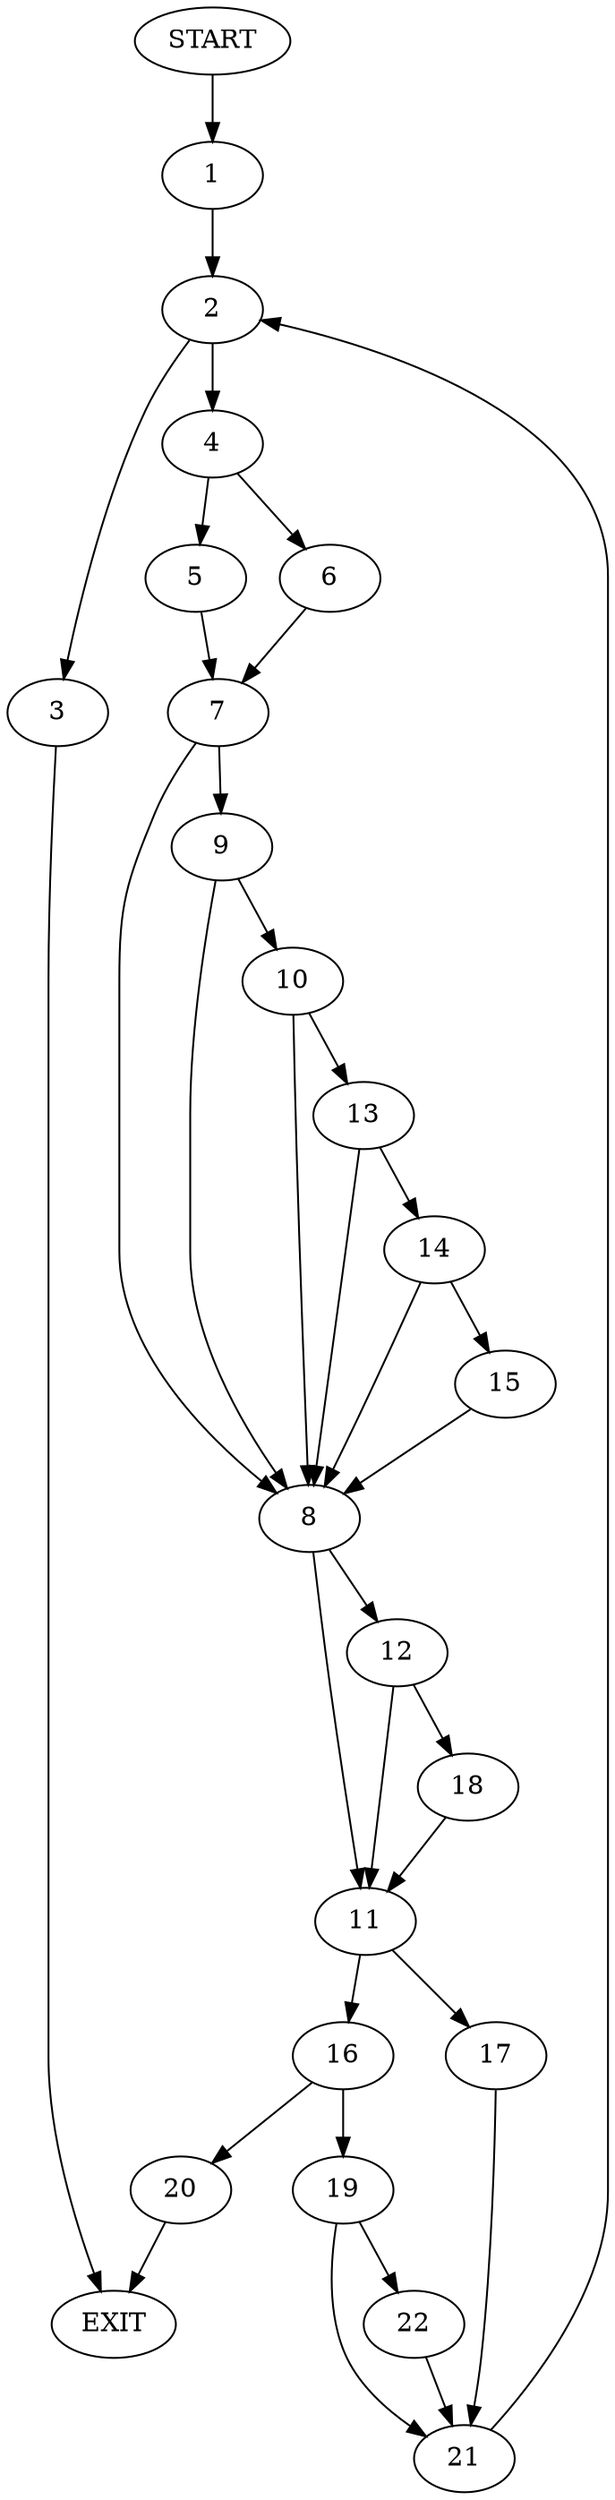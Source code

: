digraph {
0 [label="START"]
23 [label="EXIT"]
0 -> 1
1 -> 2
2 -> 3
2 -> 4
3 -> 23
4 -> 5
4 -> 6
6 -> 7
5 -> 7
7 -> 8
7 -> 9
9 -> 8
9 -> 10
8 -> 11
8 -> 12
10 -> 8
10 -> 13
13 -> 14
13 -> 8
14 -> 8
14 -> 15
15 -> 8
11 -> 16
11 -> 17
12 -> 11
12 -> 18
18 -> 11
16 -> 19
16 -> 20
17 -> 21
21 -> 2
20 -> 23
19 -> 22
19 -> 21
22 -> 21
}
